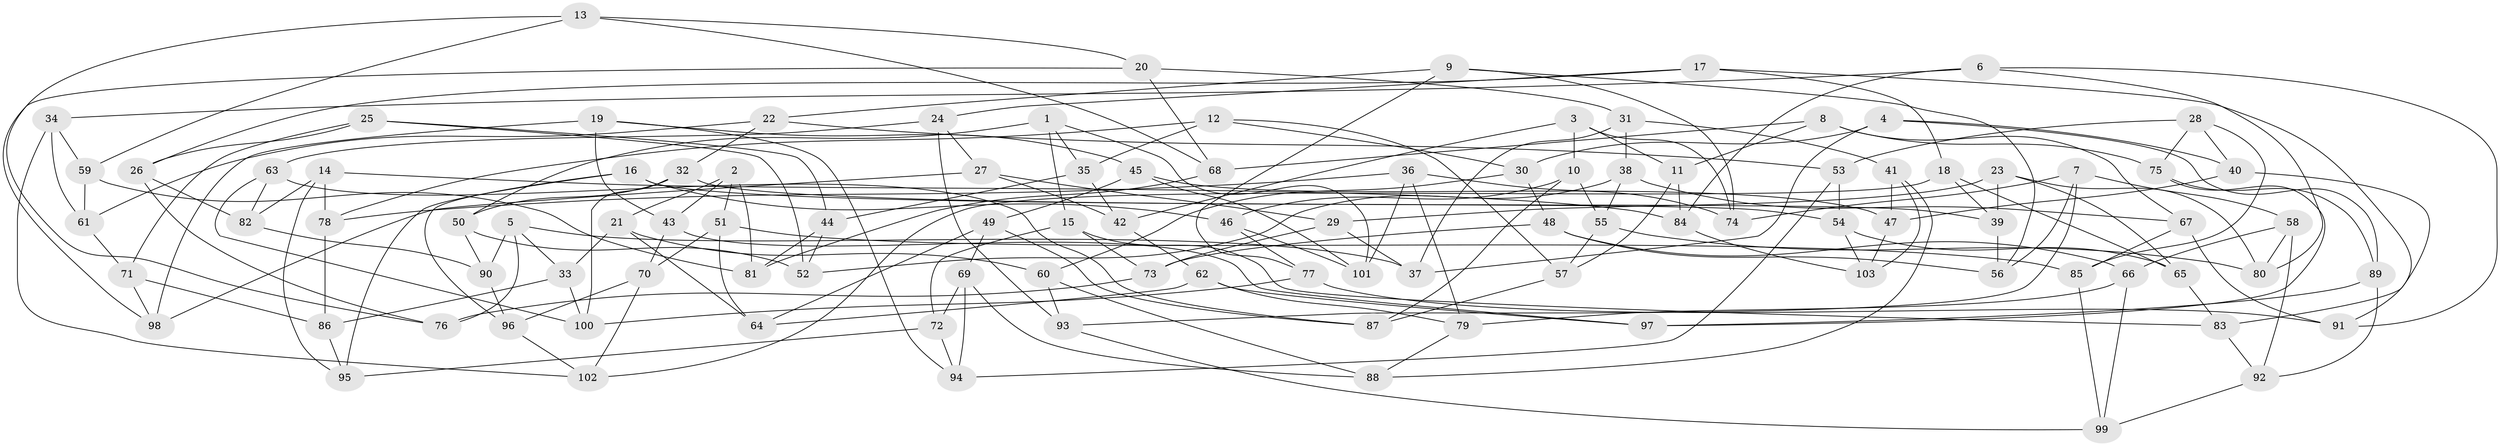 // Generated by graph-tools (version 1.1) at 2025/16/03/09/25 04:16:36]
// undirected, 103 vertices, 206 edges
graph export_dot {
graph [start="1"]
  node [color=gray90,style=filled];
  1;
  2;
  3;
  4;
  5;
  6;
  7;
  8;
  9;
  10;
  11;
  12;
  13;
  14;
  15;
  16;
  17;
  18;
  19;
  20;
  21;
  22;
  23;
  24;
  25;
  26;
  27;
  28;
  29;
  30;
  31;
  32;
  33;
  34;
  35;
  36;
  37;
  38;
  39;
  40;
  41;
  42;
  43;
  44;
  45;
  46;
  47;
  48;
  49;
  50;
  51;
  52;
  53;
  54;
  55;
  56;
  57;
  58;
  59;
  60;
  61;
  62;
  63;
  64;
  65;
  66;
  67;
  68;
  69;
  70;
  71;
  72;
  73;
  74;
  75;
  76;
  77;
  78;
  79;
  80;
  81;
  82;
  83;
  84;
  85;
  86;
  87;
  88;
  89;
  90;
  91;
  92;
  93;
  94;
  95;
  96;
  97;
  98;
  99;
  100;
  101;
  102;
  103;
  1 -- 101;
  1 -- 35;
  1 -- 50;
  1 -- 15;
  2 -- 51;
  2 -- 43;
  2 -- 81;
  2 -- 21;
  3 -- 10;
  3 -- 42;
  3 -- 74;
  3 -- 11;
  4 -- 40;
  4 -- 30;
  4 -- 37;
  4 -- 89;
  5 -- 76;
  5 -- 37;
  5 -- 90;
  5 -- 33;
  6 -- 84;
  6 -- 80;
  6 -- 91;
  6 -- 34;
  7 -- 74;
  7 -- 56;
  7 -- 58;
  7 -- 93;
  8 -- 68;
  8 -- 67;
  8 -- 75;
  8 -- 11;
  9 -- 22;
  9 -- 74;
  9 -- 56;
  9 -- 77;
  10 -- 55;
  10 -- 46;
  10 -- 87;
  11 -- 57;
  11 -- 84;
  12 -- 78;
  12 -- 30;
  12 -- 35;
  12 -- 57;
  13 -- 76;
  13 -- 68;
  13 -- 59;
  13 -- 20;
  14 -- 84;
  14 -- 82;
  14 -- 78;
  14 -- 95;
  15 -- 72;
  15 -- 83;
  15 -- 73;
  16 -- 46;
  16 -- 95;
  16 -- 54;
  16 -- 96;
  17 -- 18;
  17 -- 24;
  17 -- 83;
  17 -- 26;
  18 -- 39;
  18 -- 65;
  18 -- 102;
  19 -- 94;
  19 -- 98;
  19 -- 45;
  19 -- 43;
  20 -- 98;
  20 -- 68;
  20 -- 31;
  21 -- 64;
  21 -- 33;
  21 -- 60;
  22 -- 32;
  22 -- 61;
  22 -- 53;
  23 -- 39;
  23 -- 65;
  23 -- 80;
  23 -- 29;
  24 -- 93;
  24 -- 27;
  24 -- 63;
  25 -- 52;
  25 -- 26;
  25 -- 71;
  25 -- 44;
  26 -- 82;
  26 -- 76;
  27 -- 42;
  27 -- 98;
  27 -- 29;
  28 -- 53;
  28 -- 40;
  28 -- 75;
  28 -- 85;
  29 -- 37;
  29 -- 73;
  30 -- 48;
  30 -- 60;
  31 -- 37;
  31 -- 41;
  31 -- 38;
  32 -- 100;
  32 -- 39;
  32 -- 50;
  33 -- 86;
  33 -- 100;
  34 -- 61;
  34 -- 59;
  34 -- 102;
  35 -- 42;
  35 -- 44;
  36 -- 101;
  36 -- 74;
  36 -- 78;
  36 -- 79;
  38 -- 67;
  38 -- 52;
  38 -- 55;
  39 -- 56;
  40 -- 47;
  40 -- 91;
  41 -- 88;
  41 -- 47;
  41 -- 103;
  42 -- 62;
  43 -- 97;
  43 -- 70;
  44 -- 81;
  44 -- 52;
  45 -- 47;
  45 -- 101;
  45 -- 49;
  46 -- 77;
  46 -- 101;
  47 -- 103;
  48 -- 56;
  48 -- 66;
  48 -- 73;
  49 -- 69;
  49 -- 87;
  49 -- 64;
  50 -- 52;
  50 -- 90;
  51 -- 64;
  51 -- 70;
  51 -- 85;
  53 -- 94;
  53 -- 54;
  54 -- 65;
  54 -- 103;
  55 -- 80;
  55 -- 57;
  57 -- 87;
  58 -- 66;
  58 -- 92;
  58 -- 80;
  59 -- 81;
  59 -- 61;
  60 -- 88;
  60 -- 93;
  61 -- 71;
  62 -- 97;
  62 -- 64;
  62 -- 79;
  63 -- 87;
  63 -- 100;
  63 -- 82;
  65 -- 83;
  66 -- 79;
  66 -- 99;
  67 -- 91;
  67 -- 85;
  68 -- 81;
  69 -- 88;
  69 -- 94;
  69 -- 72;
  70 -- 102;
  70 -- 96;
  71 -- 98;
  71 -- 86;
  72 -- 94;
  72 -- 95;
  73 -- 76;
  75 -- 97;
  75 -- 89;
  77 -- 91;
  77 -- 100;
  78 -- 86;
  79 -- 88;
  82 -- 90;
  83 -- 92;
  84 -- 103;
  85 -- 99;
  86 -- 95;
  89 -- 92;
  89 -- 97;
  90 -- 96;
  92 -- 99;
  93 -- 99;
  96 -- 102;
}
